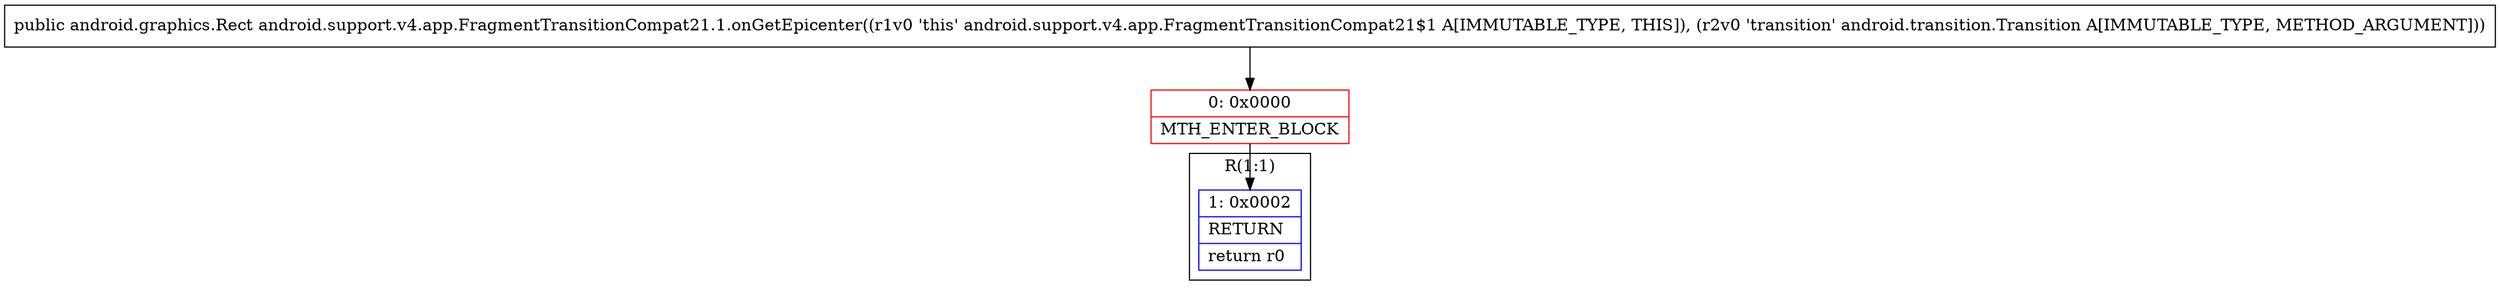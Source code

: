 digraph "CFG forandroid.support.v4.app.FragmentTransitionCompat21.1.onGetEpicenter(Landroid\/transition\/Transition;)Landroid\/graphics\/Rect;" {
subgraph cluster_Region_52214642 {
label = "R(1:1)";
node [shape=record,color=blue];
Node_1 [shape=record,label="{1\:\ 0x0002|RETURN\l|return r0\l}"];
}
Node_0 [shape=record,color=red,label="{0\:\ 0x0000|MTH_ENTER_BLOCK\l}"];
MethodNode[shape=record,label="{public android.graphics.Rect android.support.v4.app.FragmentTransitionCompat21.1.onGetEpicenter((r1v0 'this' android.support.v4.app.FragmentTransitionCompat21$1 A[IMMUTABLE_TYPE, THIS]), (r2v0 'transition' android.transition.Transition A[IMMUTABLE_TYPE, METHOD_ARGUMENT])) }"];
MethodNode -> Node_0;
Node_0 -> Node_1;
}

